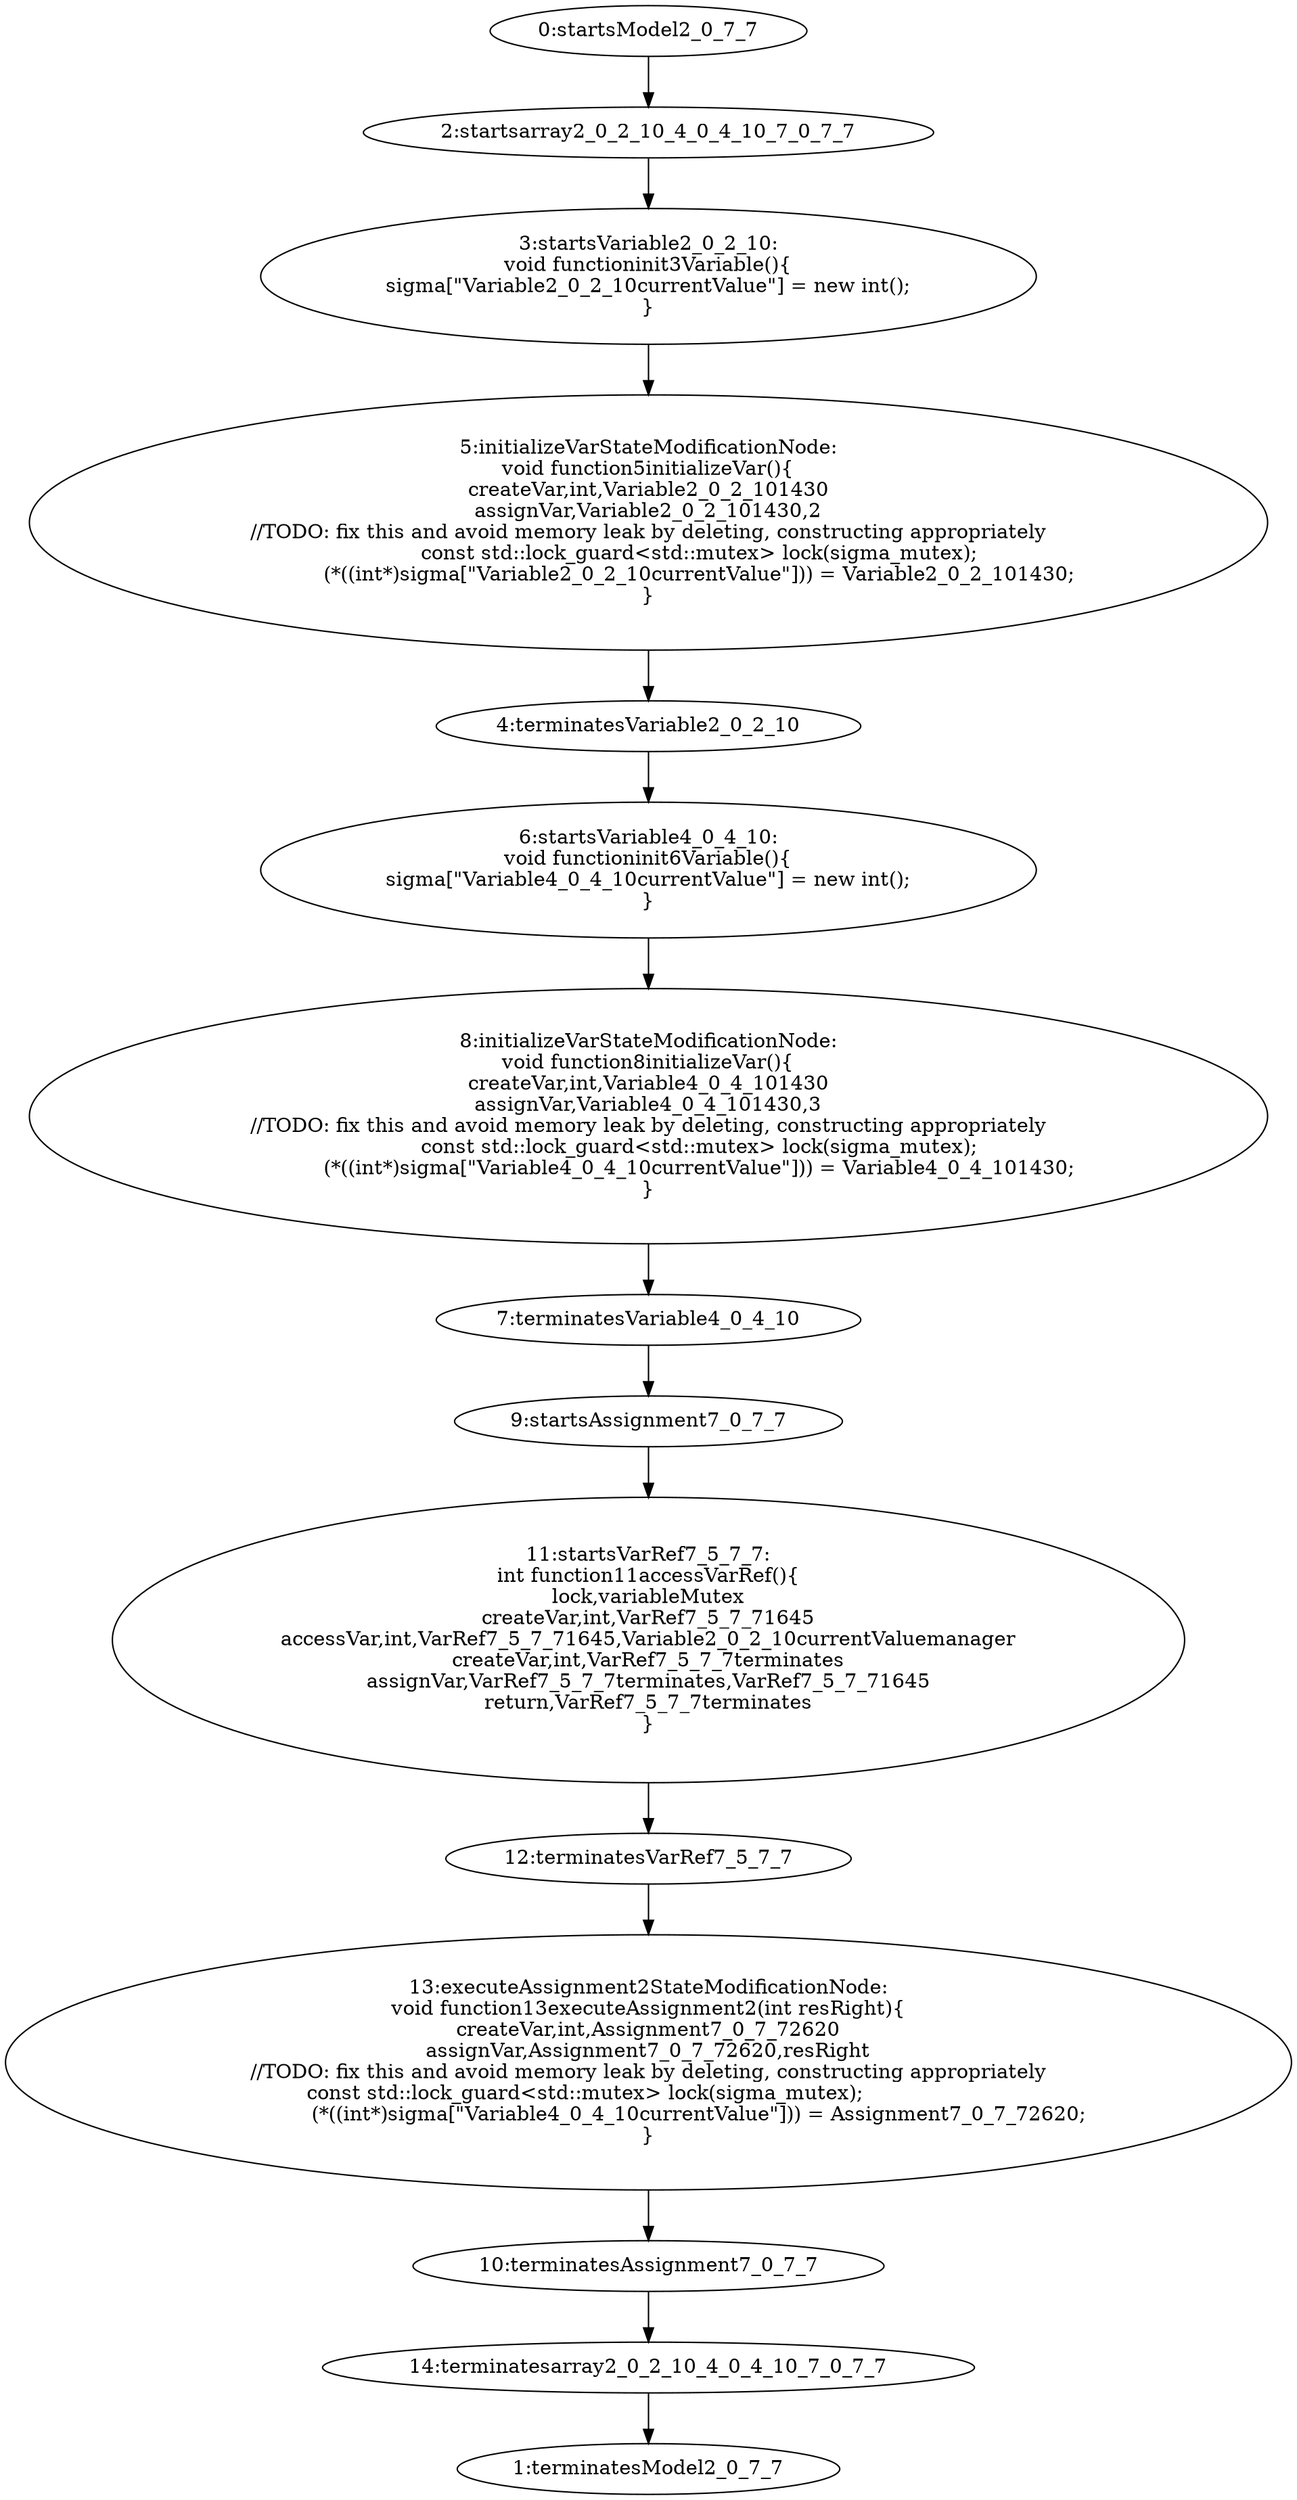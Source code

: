 digraph G {
  "0" [label="0:startsModel2_0_7_7" shape="ellipse" ];
  "1" [label="1:terminatesModel2_0_7_7" shape="ellipse" ];
  "2" [label="2:startsarray2_0_2_10_4_0_4_10_7_0_7_7" shape="ellipse" ];
  "3" [label="3:startsVariable2_0_2_10:
void functioninit3Variable(){
sigma[\"Variable2_0_2_10currentValue\"] = new int();
}" shape="ellipse" ];
  "4" [label="4:terminatesVariable2_0_2_10" shape="ellipse" ];
  "5" [label="5:initializeVarStateModificationNode:
void function5initializeVar(){
createVar,int,Variable2_0_2_101430
assignVar,Variable2_0_2_101430,2
//TODO: fix this and avoid memory leak by deleting, constructing appropriately
                const std::lock_guard<std::mutex> lock(sigma_mutex);
                (*((int*)sigma[\"Variable2_0_2_10currentValue\"])) = Variable2_0_2_101430;
}" shape="ellipse" ];
  "6" [label="6:startsVariable4_0_4_10:
void functioninit6Variable(){
sigma[\"Variable4_0_4_10currentValue\"] = new int();
}" shape="ellipse" ];
  "7" [label="7:terminatesVariable4_0_4_10" shape="ellipse" ];
  "8" [label="8:initializeVarStateModificationNode:
void function8initializeVar(){
createVar,int,Variable4_0_4_101430
assignVar,Variable4_0_4_101430,3
//TODO: fix this and avoid memory leak by deleting, constructing appropriately
                const std::lock_guard<std::mutex> lock(sigma_mutex);
                (*((int*)sigma[\"Variable4_0_4_10currentValue\"])) = Variable4_0_4_101430;
}" shape="ellipse" ];
  "9" [label="9:startsAssignment7_0_7_7" shape="ellipse" ];
  "10" [label="10:terminatesAssignment7_0_7_7" shape="ellipse" ];
  "11" [label="11:startsVarRef7_5_7_7:
int function11accessVarRef(){
lock,variableMutex
createVar,int,VarRef7_5_7_71645
accessVar,int,VarRef7_5_7_71645,Variable2_0_2_10currentValuemanager
createVar,int,VarRef7_5_7_7terminates
assignVar,VarRef7_5_7_7terminates,VarRef7_5_7_71645
return,VarRef7_5_7_7terminates
}" shape="ellipse" ];
  "12" [label="12:terminatesVarRef7_5_7_7" shape="ellipse" ];
  "13" [label="13:executeAssignment2StateModificationNode:
void function13executeAssignment2(int resRight){
createVar,int,Assignment7_0_7_72620
assignVar,Assignment7_0_7_72620,resRight
//TODO: fix this and avoid memory leak by deleting, constructing appropriately
                const std::lock_guard<std::mutex> lock(sigma_mutex);                                    
                (*((int*)sigma[\"Variable4_0_4_10currentValue\"])) = Assignment7_0_7_72620;
}" shape="ellipse" ];
  "14" [label="14:terminatesarray2_0_2_10_4_0_4_10_7_0_7_7" shape="ellipse" ];
  "0" -> "2" [label=""];
  "3" -> "5" [label=""];
  "5" -> "4" [label=""];
  "2" -> "3" [label=""];
  "6" -> "8" [label=""];
  "8" -> "7" [label=""];
  "4" -> "6" [label=""];
  "11" -> "12" [label=""];
  "9" -> "11" [label=""];
  "12" -> "13" [label=""];
  "13" -> "10" [label=""];
  "7" -> "9" [label=""];
  "10" -> "14" [label=""];
  "14" -> "1" [label=""];
}